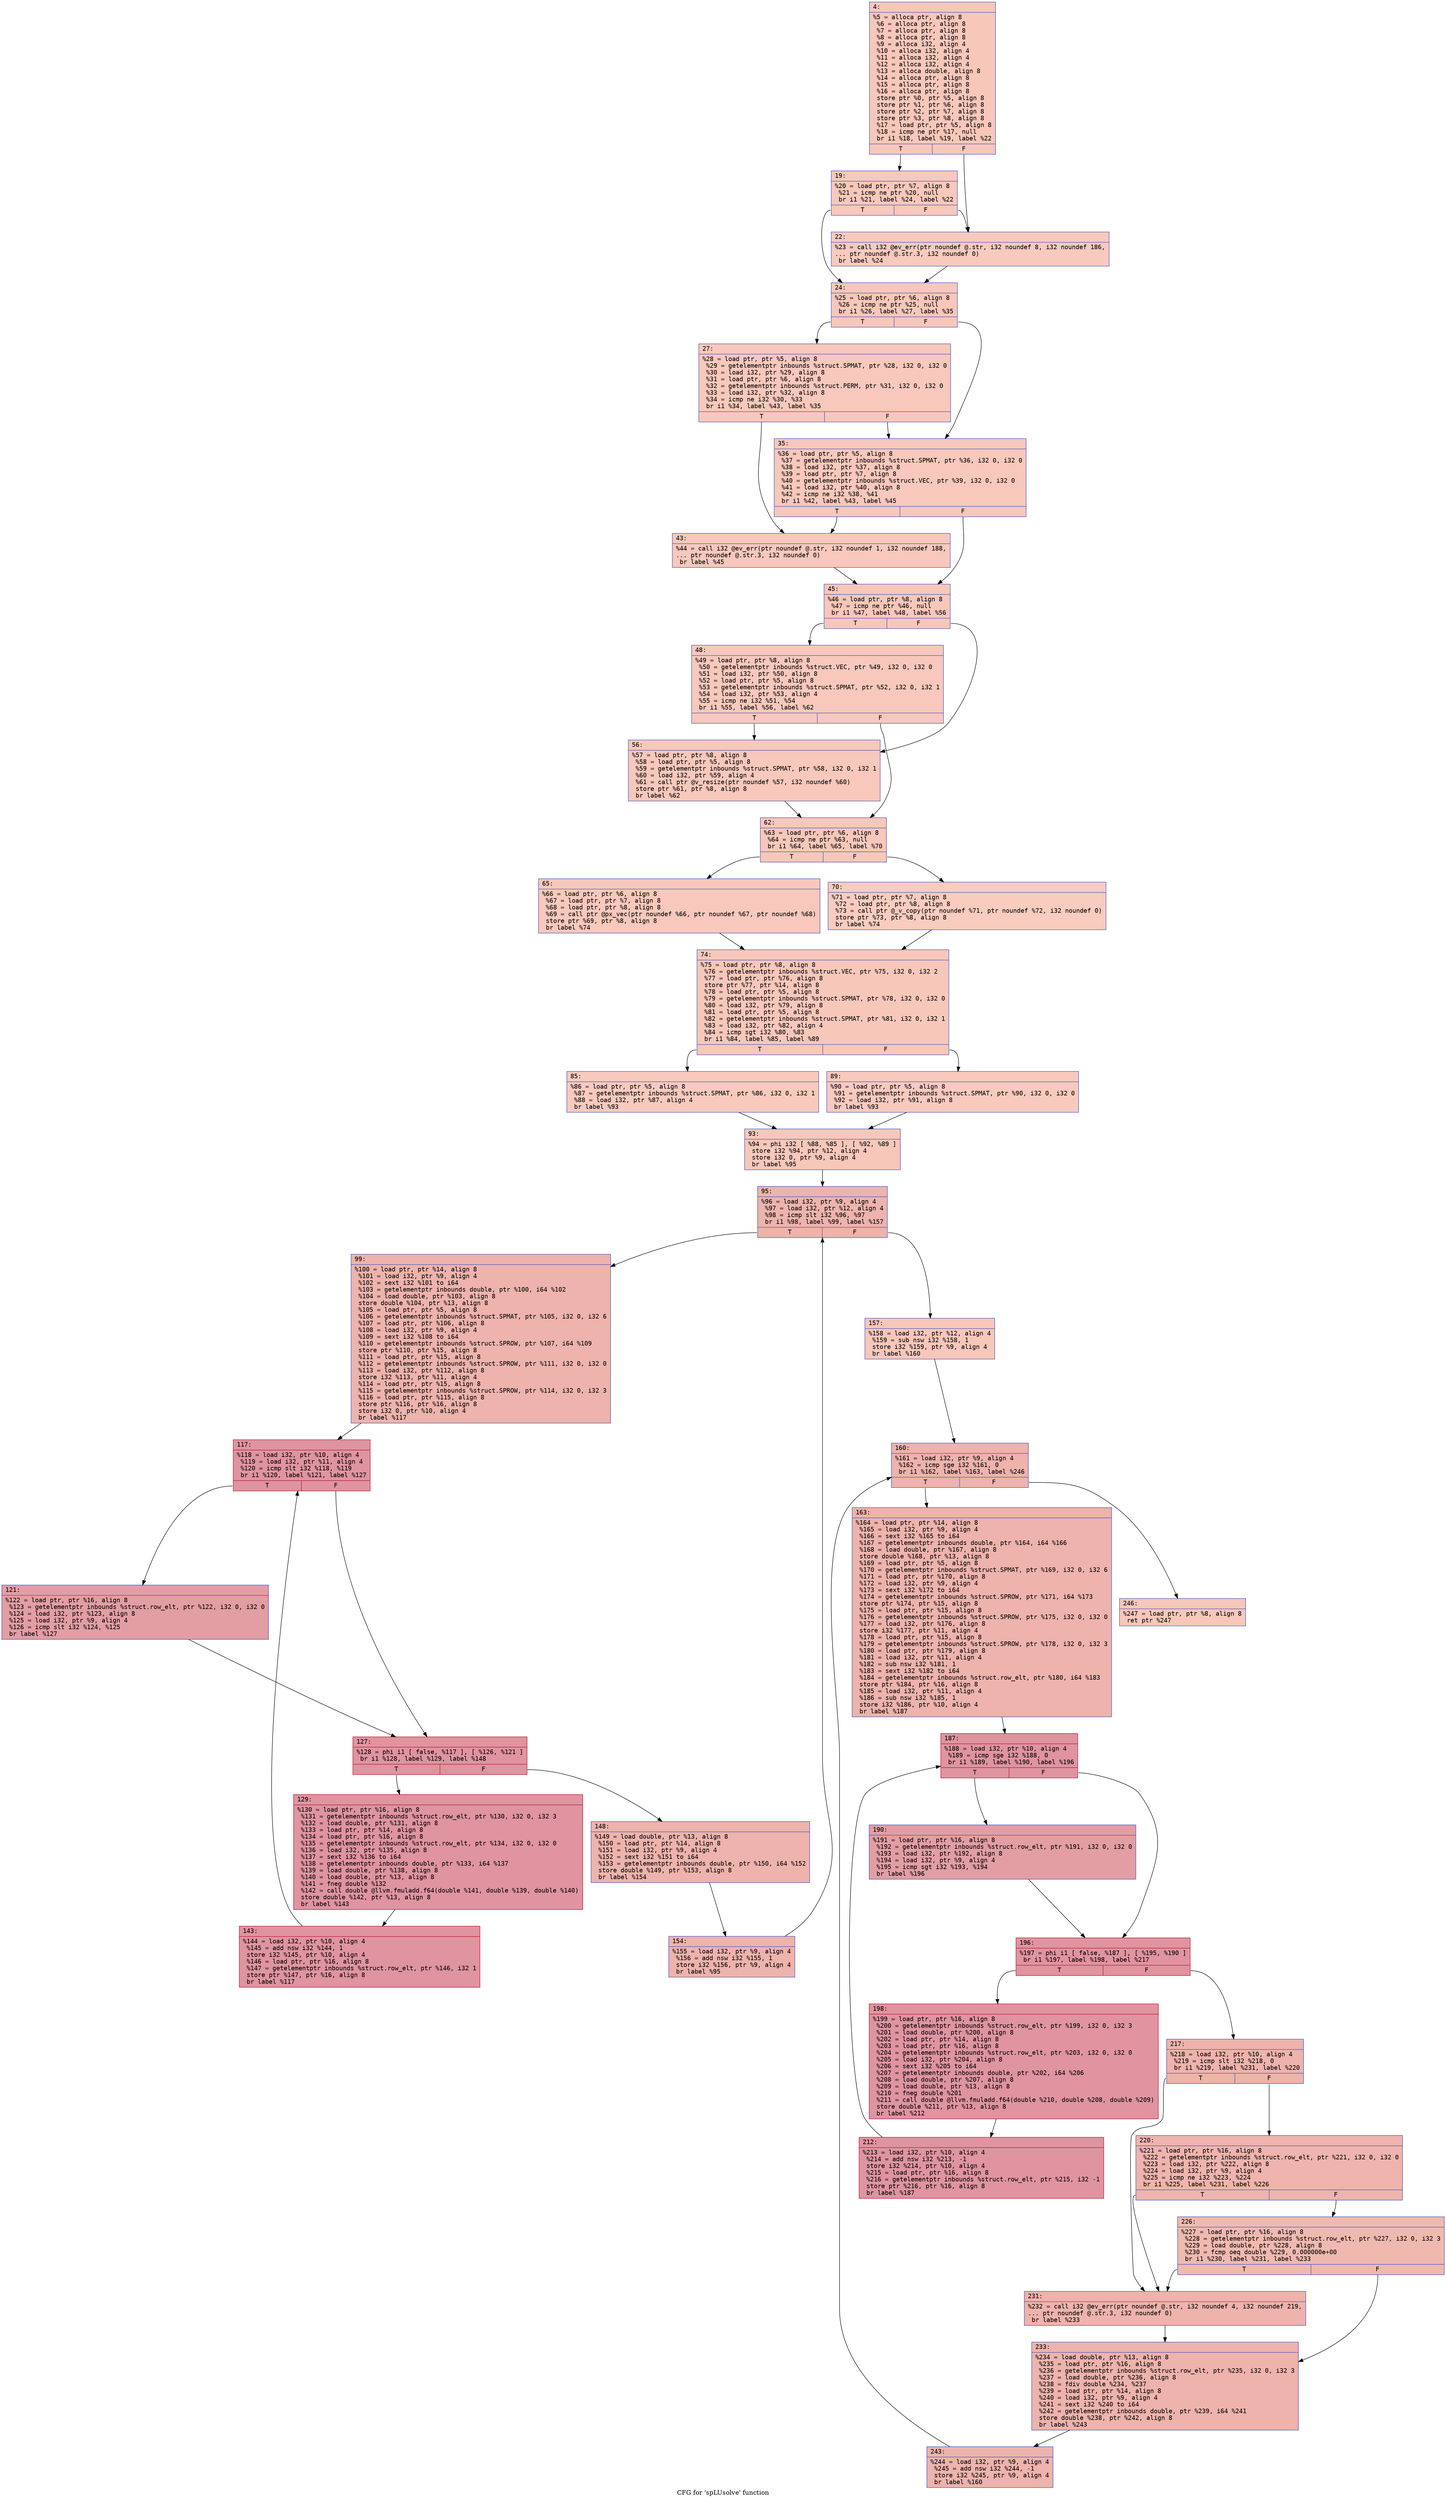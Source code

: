 digraph "CFG for 'spLUsolve' function" {
	label="CFG for 'spLUsolve' function";

	Node0x600001192fd0 [shape=record,color="#3d50c3ff", style=filled, fillcolor="#ec7f6370" fontname="Courier",label="{4:\l|  %5 = alloca ptr, align 8\l  %6 = alloca ptr, align 8\l  %7 = alloca ptr, align 8\l  %8 = alloca ptr, align 8\l  %9 = alloca i32, align 4\l  %10 = alloca i32, align 4\l  %11 = alloca i32, align 4\l  %12 = alloca i32, align 4\l  %13 = alloca double, align 8\l  %14 = alloca ptr, align 8\l  %15 = alloca ptr, align 8\l  %16 = alloca ptr, align 8\l  store ptr %0, ptr %5, align 8\l  store ptr %1, ptr %6, align 8\l  store ptr %2, ptr %7, align 8\l  store ptr %3, ptr %8, align 8\l  %17 = load ptr, ptr %5, align 8\l  %18 = icmp ne ptr %17, null\l  br i1 %18, label %19, label %22\l|{<s0>T|<s1>F}}"];
	Node0x600001192fd0:s0 -> Node0x600001193020[tooltip="4 -> 19\nProbability 62.50%" ];
	Node0x600001192fd0:s1 -> Node0x600001193070[tooltip="4 -> 22\nProbability 37.50%" ];
	Node0x600001193020 [shape=record,color="#3d50c3ff", style=filled, fillcolor="#ed836670" fontname="Courier",label="{19:\l|  %20 = load ptr, ptr %7, align 8\l  %21 = icmp ne ptr %20, null\l  br i1 %21, label %24, label %22\l|{<s0>T|<s1>F}}"];
	Node0x600001193020:s0 -> Node0x6000011930c0[tooltip="19 -> 24\nProbability 62.50%" ];
	Node0x600001193020:s1 -> Node0x600001193070[tooltip="19 -> 22\nProbability 37.50%" ];
	Node0x600001193070 [shape=record,color="#3d50c3ff", style=filled, fillcolor="#ef886b70" fontname="Courier",label="{22:\l|  %23 = call i32 @ev_err(ptr noundef @.str, i32 noundef 8, i32 noundef 186,\l... ptr noundef @.str.3, i32 noundef 0)\l  br label %24\l}"];
	Node0x600001193070 -> Node0x6000011930c0[tooltip="22 -> 24\nProbability 100.00%" ];
	Node0x6000011930c0 [shape=record,color="#3d50c3ff", style=filled, fillcolor="#ec7f6370" fontname="Courier",label="{24:\l|  %25 = load ptr, ptr %6, align 8\l  %26 = icmp ne ptr %25, null\l  br i1 %26, label %27, label %35\l|{<s0>T|<s1>F}}"];
	Node0x6000011930c0:s0 -> Node0x600001193110[tooltip="24 -> 27\nProbability 62.50%" ];
	Node0x6000011930c0:s1 -> Node0x600001193160[tooltip="24 -> 35\nProbability 37.50%" ];
	Node0x600001193110 [shape=record,color="#3d50c3ff", style=filled, fillcolor="#ed836670" fontname="Courier",label="{27:\l|  %28 = load ptr, ptr %5, align 8\l  %29 = getelementptr inbounds %struct.SPMAT, ptr %28, i32 0, i32 0\l  %30 = load i32, ptr %29, align 8\l  %31 = load ptr, ptr %6, align 8\l  %32 = getelementptr inbounds %struct.PERM, ptr %31, i32 0, i32 0\l  %33 = load i32, ptr %32, align 8\l  %34 = icmp ne i32 %30, %33\l  br i1 %34, label %43, label %35\l|{<s0>T|<s1>F}}"];
	Node0x600001193110:s0 -> Node0x6000011931b0[tooltip="27 -> 43\nProbability 50.00%" ];
	Node0x600001193110:s1 -> Node0x600001193160[tooltip="27 -> 35\nProbability 50.00%" ];
	Node0x600001193160 [shape=record,color="#3d50c3ff", style=filled, fillcolor="#ed836670" fontname="Courier",label="{35:\l|  %36 = load ptr, ptr %5, align 8\l  %37 = getelementptr inbounds %struct.SPMAT, ptr %36, i32 0, i32 0\l  %38 = load i32, ptr %37, align 8\l  %39 = load ptr, ptr %7, align 8\l  %40 = getelementptr inbounds %struct.VEC, ptr %39, i32 0, i32 0\l  %41 = load i32, ptr %40, align 8\l  %42 = icmp ne i32 %38, %41\l  br i1 %42, label %43, label %45\l|{<s0>T|<s1>F}}"];
	Node0x600001193160:s0 -> Node0x6000011931b0[tooltip="35 -> 43\nProbability 50.00%" ];
	Node0x600001193160:s1 -> Node0x600001193200[tooltip="35 -> 45\nProbability 50.00%" ];
	Node0x6000011931b0 [shape=record,color="#3d50c3ff", style=filled, fillcolor="#ed836670" fontname="Courier",label="{43:\l|  %44 = call i32 @ev_err(ptr noundef @.str, i32 noundef 1, i32 noundef 188,\l... ptr noundef @.str.3, i32 noundef 0)\l  br label %45\l}"];
	Node0x6000011931b0 -> Node0x600001193200[tooltip="43 -> 45\nProbability 100.00%" ];
	Node0x600001193200 [shape=record,color="#3d50c3ff", style=filled, fillcolor="#ec7f6370" fontname="Courier",label="{45:\l|  %46 = load ptr, ptr %8, align 8\l  %47 = icmp ne ptr %46, null\l  br i1 %47, label %48, label %56\l|{<s0>T|<s1>F}}"];
	Node0x600001193200:s0 -> Node0x600001193250[tooltip="45 -> 48\nProbability 62.50%" ];
	Node0x600001193200:s1 -> Node0x6000011932a0[tooltip="45 -> 56\nProbability 37.50%" ];
	Node0x600001193250 [shape=record,color="#3d50c3ff", style=filled, fillcolor="#ed836670" fontname="Courier",label="{48:\l|  %49 = load ptr, ptr %8, align 8\l  %50 = getelementptr inbounds %struct.VEC, ptr %49, i32 0, i32 0\l  %51 = load i32, ptr %50, align 8\l  %52 = load ptr, ptr %5, align 8\l  %53 = getelementptr inbounds %struct.SPMAT, ptr %52, i32 0, i32 1\l  %54 = load i32, ptr %53, align 4\l  %55 = icmp ne i32 %51, %54\l  br i1 %55, label %56, label %62\l|{<s0>T|<s1>F}}"];
	Node0x600001193250:s0 -> Node0x6000011932a0[tooltip="48 -> 56\nProbability 50.00%" ];
	Node0x600001193250:s1 -> Node0x6000011932f0[tooltip="48 -> 62\nProbability 50.00%" ];
	Node0x6000011932a0 [shape=record,color="#3d50c3ff", style=filled, fillcolor="#ed836670" fontname="Courier",label="{56:\l|  %57 = load ptr, ptr %8, align 8\l  %58 = load ptr, ptr %5, align 8\l  %59 = getelementptr inbounds %struct.SPMAT, ptr %58, i32 0, i32 1\l  %60 = load i32, ptr %59, align 4\l  %61 = call ptr @v_resize(ptr noundef %57, i32 noundef %60)\l  store ptr %61, ptr %8, align 8\l  br label %62\l}"];
	Node0x6000011932a0 -> Node0x6000011932f0[tooltip="56 -> 62\nProbability 100.00%" ];
	Node0x6000011932f0 [shape=record,color="#3d50c3ff", style=filled, fillcolor="#ec7f6370" fontname="Courier",label="{62:\l|  %63 = load ptr, ptr %6, align 8\l  %64 = icmp ne ptr %63, null\l  br i1 %64, label %65, label %70\l|{<s0>T|<s1>F}}"];
	Node0x6000011932f0:s0 -> Node0x600001193340[tooltip="62 -> 65\nProbability 62.50%" ];
	Node0x6000011932f0:s1 -> Node0x600001193390[tooltip="62 -> 70\nProbability 37.50%" ];
	Node0x600001193340 [shape=record,color="#3d50c3ff", style=filled, fillcolor="#ed836670" fontname="Courier",label="{65:\l|  %66 = load ptr, ptr %6, align 8\l  %67 = load ptr, ptr %7, align 8\l  %68 = load ptr, ptr %8, align 8\l  %69 = call ptr @px_vec(ptr noundef %66, ptr noundef %67, ptr noundef %68)\l  store ptr %69, ptr %8, align 8\l  br label %74\l}"];
	Node0x600001193340 -> Node0x6000011933e0[tooltip="65 -> 74\nProbability 100.00%" ];
	Node0x600001193390 [shape=record,color="#3d50c3ff", style=filled, fillcolor="#f08b6e70" fontname="Courier",label="{70:\l|  %71 = load ptr, ptr %7, align 8\l  %72 = load ptr, ptr %8, align 8\l  %73 = call ptr @_v_copy(ptr noundef %71, ptr noundef %72, i32 noundef 0)\l  store ptr %73, ptr %8, align 8\l  br label %74\l}"];
	Node0x600001193390 -> Node0x6000011933e0[tooltip="70 -> 74\nProbability 100.00%" ];
	Node0x6000011933e0 [shape=record,color="#3d50c3ff", style=filled, fillcolor="#ec7f6370" fontname="Courier",label="{74:\l|  %75 = load ptr, ptr %8, align 8\l  %76 = getelementptr inbounds %struct.VEC, ptr %75, i32 0, i32 2\l  %77 = load ptr, ptr %76, align 8\l  store ptr %77, ptr %14, align 8\l  %78 = load ptr, ptr %5, align 8\l  %79 = getelementptr inbounds %struct.SPMAT, ptr %78, i32 0, i32 0\l  %80 = load i32, ptr %79, align 8\l  %81 = load ptr, ptr %5, align 8\l  %82 = getelementptr inbounds %struct.SPMAT, ptr %81, i32 0, i32 1\l  %83 = load i32, ptr %82, align 4\l  %84 = icmp sgt i32 %80, %83\l  br i1 %84, label %85, label %89\l|{<s0>T|<s1>F}}"];
	Node0x6000011933e0:s0 -> Node0x600001193430[tooltip="74 -> 85\nProbability 50.00%" ];
	Node0x6000011933e0:s1 -> Node0x600001193480[tooltip="74 -> 89\nProbability 50.00%" ];
	Node0x600001193430 [shape=record,color="#3d50c3ff", style=filled, fillcolor="#ef886b70" fontname="Courier",label="{85:\l|  %86 = load ptr, ptr %5, align 8\l  %87 = getelementptr inbounds %struct.SPMAT, ptr %86, i32 0, i32 1\l  %88 = load i32, ptr %87, align 4\l  br label %93\l}"];
	Node0x600001193430 -> Node0x6000011934d0[tooltip="85 -> 93\nProbability 100.00%" ];
	Node0x600001193480 [shape=record,color="#3d50c3ff", style=filled, fillcolor="#ef886b70" fontname="Courier",label="{89:\l|  %90 = load ptr, ptr %5, align 8\l  %91 = getelementptr inbounds %struct.SPMAT, ptr %90, i32 0, i32 0\l  %92 = load i32, ptr %91, align 8\l  br label %93\l}"];
	Node0x600001193480 -> Node0x6000011934d0[tooltip="89 -> 93\nProbability 100.00%" ];
	Node0x6000011934d0 [shape=record,color="#3d50c3ff", style=filled, fillcolor="#ec7f6370" fontname="Courier",label="{93:\l|  %94 = phi i32 [ %88, %85 ], [ %92, %89 ]\l  store i32 %94, ptr %12, align 4\l  store i32 0, ptr %9, align 4\l  br label %95\l}"];
	Node0x6000011934d0 -> Node0x600001193520[tooltip="93 -> 95\nProbability 100.00%" ];
	Node0x600001193520 [shape=record,color="#3d50c3ff", style=filled, fillcolor="#d6524470" fontname="Courier",label="{95:\l|  %96 = load i32, ptr %9, align 4\l  %97 = load i32, ptr %12, align 4\l  %98 = icmp slt i32 %96, %97\l  br i1 %98, label %99, label %157\l|{<s0>T|<s1>F}}"];
	Node0x600001193520:s0 -> Node0x600001193570[tooltip="95 -> 99\nProbability 96.88%" ];
	Node0x600001193520:s1 -> Node0x6000011937f0[tooltip="95 -> 157\nProbability 3.12%" ];
	Node0x600001193570 [shape=record,color="#3d50c3ff", style=filled, fillcolor="#d6524470" fontname="Courier",label="{99:\l|  %100 = load ptr, ptr %14, align 8\l  %101 = load i32, ptr %9, align 4\l  %102 = sext i32 %101 to i64\l  %103 = getelementptr inbounds double, ptr %100, i64 %102\l  %104 = load double, ptr %103, align 8\l  store double %104, ptr %13, align 8\l  %105 = load ptr, ptr %5, align 8\l  %106 = getelementptr inbounds %struct.SPMAT, ptr %105, i32 0, i32 6\l  %107 = load ptr, ptr %106, align 8\l  %108 = load i32, ptr %9, align 4\l  %109 = sext i32 %108 to i64\l  %110 = getelementptr inbounds %struct.SPROW, ptr %107, i64 %109\l  store ptr %110, ptr %15, align 8\l  %111 = load ptr, ptr %15, align 8\l  %112 = getelementptr inbounds %struct.SPROW, ptr %111, i32 0, i32 0\l  %113 = load i32, ptr %112, align 8\l  store i32 %113, ptr %11, align 4\l  %114 = load ptr, ptr %15, align 8\l  %115 = getelementptr inbounds %struct.SPROW, ptr %114, i32 0, i32 3\l  %116 = load ptr, ptr %115, align 8\l  store ptr %116, ptr %16, align 8\l  store i32 0, ptr %10, align 4\l  br label %117\l}"];
	Node0x600001193570 -> Node0x6000011935c0[tooltip="99 -> 117\nProbability 100.00%" ];
	Node0x6000011935c0 [shape=record,color="#b70d28ff", style=filled, fillcolor="#b70d2870" fontname="Courier",label="{117:\l|  %118 = load i32, ptr %10, align 4\l  %119 = load i32, ptr %11, align 4\l  %120 = icmp slt i32 %118, %119\l  br i1 %120, label %121, label %127\l|{<s0>T|<s1>F}}"];
	Node0x6000011935c0:s0 -> Node0x600001193610[tooltip="117 -> 121\nProbability 50.00%" ];
	Node0x6000011935c0:s1 -> Node0x600001193660[tooltip="117 -> 127\nProbability 50.00%" ];
	Node0x600001193610 [shape=record,color="#3d50c3ff", style=filled, fillcolor="#be242e70" fontname="Courier",label="{121:\l|  %122 = load ptr, ptr %16, align 8\l  %123 = getelementptr inbounds %struct.row_elt, ptr %122, i32 0, i32 0\l  %124 = load i32, ptr %123, align 8\l  %125 = load i32, ptr %9, align 4\l  %126 = icmp slt i32 %124, %125\l  br label %127\l}"];
	Node0x600001193610 -> Node0x600001193660[tooltip="121 -> 127\nProbability 100.00%" ];
	Node0x600001193660 [shape=record,color="#b70d28ff", style=filled, fillcolor="#b70d2870" fontname="Courier",label="{127:\l|  %128 = phi i1 [ false, %117 ], [ %126, %121 ]\l  br i1 %128, label %129, label %148\l|{<s0>T|<s1>F}}"];
	Node0x600001193660:s0 -> Node0x6000011936b0[tooltip="127 -> 129\nProbability 96.88%" ];
	Node0x600001193660:s1 -> Node0x600001193750[tooltip="127 -> 148\nProbability 3.12%" ];
	Node0x6000011936b0 [shape=record,color="#b70d28ff", style=filled, fillcolor="#b70d2870" fontname="Courier",label="{129:\l|  %130 = load ptr, ptr %16, align 8\l  %131 = getelementptr inbounds %struct.row_elt, ptr %130, i32 0, i32 3\l  %132 = load double, ptr %131, align 8\l  %133 = load ptr, ptr %14, align 8\l  %134 = load ptr, ptr %16, align 8\l  %135 = getelementptr inbounds %struct.row_elt, ptr %134, i32 0, i32 0\l  %136 = load i32, ptr %135, align 8\l  %137 = sext i32 %136 to i64\l  %138 = getelementptr inbounds double, ptr %133, i64 %137\l  %139 = load double, ptr %138, align 8\l  %140 = load double, ptr %13, align 8\l  %141 = fneg double %132\l  %142 = call double @llvm.fmuladd.f64(double %141, double %139, double %140)\l  store double %142, ptr %13, align 8\l  br label %143\l}"];
	Node0x6000011936b0 -> Node0x600001193700[tooltip="129 -> 143\nProbability 100.00%" ];
	Node0x600001193700 [shape=record,color="#b70d28ff", style=filled, fillcolor="#b70d2870" fontname="Courier",label="{143:\l|  %144 = load i32, ptr %10, align 4\l  %145 = add nsw i32 %144, 1\l  store i32 %145, ptr %10, align 4\l  %146 = load ptr, ptr %16, align 8\l  %147 = getelementptr inbounds %struct.row_elt, ptr %146, i32 1\l  store ptr %147, ptr %16, align 8\l  br label %117\l}"];
	Node0x600001193700 -> Node0x6000011935c0[tooltip="143 -> 117\nProbability 100.00%" ];
	Node0x600001193750 [shape=record,color="#3d50c3ff", style=filled, fillcolor="#d6524470" fontname="Courier",label="{148:\l|  %149 = load double, ptr %13, align 8\l  %150 = load ptr, ptr %14, align 8\l  %151 = load i32, ptr %9, align 4\l  %152 = sext i32 %151 to i64\l  %153 = getelementptr inbounds double, ptr %150, i64 %152\l  store double %149, ptr %153, align 8\l  br label %154\l}"];
	Node0x600001193750 -> Node0x6000011937a0[tooltip="148 -> 154\nProbability 100.00%" ];
	Node0x6000011937a0 [shape=record,color="#3d50c3ff", style=filled, fillcolor="#d6524470" fontname="Courier",label="{154:\l|  %155 = load i32, ptr %9, align 4\l  %156 = add nsw i32 %155, 1\l  store i32 %156, ptr %9, align 4\l  br label %95\l}"];
	Node0x6000011937a0 -> Node0x600001193520[tooltip="154 -> 95\nProbability 100.00%" ];
	Node0x6000011937f0 [shape=record,color="#3d50c3ff", style=filled, fillcolor="#ec7f6370" fontname="Courier",label="{157:\l|  %158 = load i32, ptr %12, align 4\l  %159 = sub nsw i32 %158, 1\l  store i32 %159, ptr %9, align 4\l  br label %160\l}"];
	Node0x6000011937f0 -> Node0x600001193840[tooltip="157 -> 160\nProbability 100.00%" ];
	Node0x600001193840 [shape=record,color="#3d50c3ff", style=filled, fillcolor="#d6524470" fontname="Courier",label="{160:\l|  %161 = load i32, ptr %9, align 4\l  %162 = icmp sge i32 %161, 0\l  br i1 %162, label %163, label %246\l|{<s0>T|<s1>F}}"];
	Node0x600001193840:s0 -> Node0x600001193890[tooltip="160 -> 163\nProbability 96.88%" ];
	Node0x600001193840:s1 -> Node0x600001193c50[tooltip="160 -> 246\nProbability 3.12%" ];
	Node0x600001193890 [shape=record,color="#3d50c3ff", style=filled, fillcolor="#d6524470" fontname="Courier",label="{163:\l|  %164 = load ptr, ptr %14, align 8\l  %165 = load i32, ptr %9, align 4\l  %166 = sext i32 %165 to i64\l  %167 = getelementptr inbounds double, ptr %164, i64 %166\l  %168 = load double, ptr %167, align 8\l  store double %168, ptr %13, align 8\l  %169 = load ptr, ptr %5, align 8\l  %170 = getelementptr inbounds %struct.SPMAT, ptr %169, i32 0, i32 6\l  %171 = load ptr, ptr %170, align 8\l  %172 = load i32, ptr %9, align 4\l  %173 = sext i32 %172 to i64\l  %174 = getelementptr inbounds %struct.SPROW, ptr %171, i64 %173\l  store ptr %174, ptr %15, align 8\l  %175 = load ptr, ptr %15, align 8\l  %176 = getelementptr inbounds %struct.SPROW, ptr %175, i32 0, i32 0\l  %177 = load i32, ptr %176, align 8\l  store i32 %177, ptr %11, align 4\l  %178 = load ptr, ptr %15, align 8\l  %179 = getelementptr inbounds %struct.SPROW, ptr %178, i32 0, i32 3\l  %180 = load ptr, ptr %179, align 8\l  %181 = load i32, ptr %11, align 4\l  %182 = sub nsw i32 %181, 1\l  %183 = sext i32 %182 to i64\l  %184 = getelementptr inbounds %struct.row_elt, ptr %180, i64 %183\l  store ptr %184, ptr %16, align 8\l  %185 = load i32, ptr %11, align 4\l  %186 = sub nsw i32 %185, 1\l  store i32 %186, ptr %10, align 4\l  br label %187\l}"];
	Node0x600001193890 -> Node0x6000011938e0[tooltip="163 -> 187\nProbability 100.00%" ];
	Node0x6000011938e0 [shape=record,color="#b70d28ff", style=filled, fillcolor="#b70d2870" fontname="Courier",label="{187:\l|  %188 = load i32, ptr %10, align 4\l  %189 = icmp sge i32 %188, 0\l  br i1 %189, label %190, label %196\l|{<s0>T|<s1>F}}"];
	Node0x6000011938e0:s0 -> Node0x600001193930[tooltip="187 -> 190\nProbability 50.00%" ];
	Node0x6000011938e0:s1 -> Node0x600001193980[tooltip="187 -> 196\nProbability 50.00%" ];
	Node0x600001193930 [shape=record,color="#3d50c3ff", style=filled, fillcolor="#be242e70" fontname="Courier",label="{190:\l|  %191 = load ptr, ptr %16, align 8\l  %192 = getelementptr inbounds %struct.row_elt, ptr %191, i32 0, i32 0\l  %193 = load i32, ptr %192, align 8\l  %194 = load i32, ptr %9, align 4\l  %195 = icmp sgt i32 %193, %194\l  br label %196\l}"];
	Node0x600001193930 -> Node0x600001193980[tooltip="190 -> 196\nProbability 100.00%" ];
	Node0x600001193980 [shape=record,color="#b70d28ff", style=filled, fillcolor="#b70d2870" fontname="Courier",label="{196:\l|  %197 = phi i1 [ false, %187 ], [ %195, %190 ]\l  br i1 %197, label %198, label %217\l|{<s0>T|<s1>F}}"];
	Node0x600001193980:s0 -> Node0x6000011939d0[tooltip="196 -> 198\nProbability 96.88%" ];
	Node0x600001193980:s1 -> Node0x600001193a70[tooltip="196 -> 217\nProbability 3.12%" ];
	Node0x6000011939d0 [shape=record,color="#b70d28ff", style=filled, fillcolor="#b70d2870" fontname="Courier",label="{198:\l|  %199 = load ptr, ptr %16, align 8\l  %200 = getelementptr inbounds %struct.row_elt, ptr %199, i32 0, i32 3\l  %201 = load double, ptr %200, align 8\l  %202 = load ptr, ptr %14, align 8\l  %203 = load ptr, ptr %16, align 8\l  %204 = getelementptr inbounds %struct.row_elt, ptr %203, i32 0, i32 0\l  %205 = load i32, ptr %204, align 8\l  %206 = sext i32 %205 to i64\l  %207 = getelementptr inbounds double, ptr %202, i64 %206\l  %208 = load double, ptr %207, align 8\l  %209 = load double, ptr %13, align 8\l  %210 = fneg double %201\l  %211 = call double @llvm.fmuladd.f64(double %210, double %208, double %209)\l  store double %211, ptr %13, align 8\l  br label %212\l}"];
	Node0x6000011939d0 -> Node0x600001193a20[tooltip="198 -> 212\nProbability 100.00%" ];
	Node0x600001193a20 [shape=record,color="#b70d28ff", style=filled, fillcolor="#b70d2870" fontname="Courier",label="{212:\l|  %213 = load i32, ptr %10, align 4\l  %214 = add nsw i32 %213, -1\l  store i32 %214, ptr %10, align 4\l  %215 = load ptr, ptr %16, align 8\l  %216 = getelementptr inbounds %struct.row_elt, ptr %215, i32 -1\l  store ptr %216, ptr %16, align 8\l  br label %187\l}"];
	Node0x600001193a20 -> Node0x6000011938e0[tooltip="212 -> 187\nProbability 100.00%" ];
	Node0x600001193a70 [shape=record,color="#3d50c3ff", style=filled, fillcolor="#d6524470" fontname="Courier",label="{217:\l|  %218 = load i32, ptr %10, align 4\l  %219 = icmp slt i32 %218, 0\l  br i1 %219, label %231, label %220\l|{<s0>T|<s1>F}}"];
	Node0x600001193a70:s0 -> Node0x600001193b60[tooltip="217 -> 231\nProbability 37.50%" ];
	Node0x600001193a70:s1 -> Node0x600001193ac0[tooltip="217 -> 220\nProbability 62.50%" ];
	Node0x600001193ac0 [shape=record,color="#3d50c3ff", style=filled, fillcolor="#d8564670" fontname="Courier",label="{220:\l|  %221 = load ptr, ptr %16, align 8\l  %222 = getelementptr inbounds %struct.row_elt, ptr %221, i32 0, i32 0\l  %223 = load i32, ptr %222, align 8\l  %224 = load i32, ptr %9, align 4\l  %225 = icmp ne i32 %223, %224\l  br i1 %225, label %231, label %226\l|{<s0>T|<s1>F}}"];
	Node0x600001193ac0:s0 -> Node0x600001193b60[tooltip="220 -> 231\nProbability 50.00%" ];
	Node0x600001193ac0:s1 -> Node0x600001193b10[tooltip="220 -> 226\nProbability 50.00%" ];
	Node0x600001193b10 [shape=record,color="#3d50c3ff", style=filled, fillcolor="#de614d70" fontname="Courier",label="{226:\l|  %227 = load ptr, ptr %16, align 8\l  %228 = getelementptr inbounds %struct.row_elt, ptr %227, i32 0, i32 3\l  %229 = load double, ptr %228, align 8\l  %230 = fcmp oeq double %229, 0.000000e+00\l  br i1 %230, label %231, label %233\l|{<s0>T|<s1>F}}"];
	Node0x600001193b10:s0 -> Node0x600001193b60[tooltip="226 -> 231\nProbability 62.50%" ];
	Node0x600001193b10:s1 -> Node0x600001193bb0[tooltip="226 -> 233\nProbability 37.50%" ];
	Node0x600001193b60 [shape=record,color="#3d50c3ff", style=filled, fillcolor="#d6524470" fontname="Courier",label="{231:\l|  %232 = call i32 @ev_err(ptr noundef @.str, i32 noundef 4, i32 noundef 219,\l... ptr noundef @.str.3, i32 noundef 0)\l  br label %233\l}"];
	Node0x600001193b60 -> Node0x600001193bb0[tooltip="231 -> 233\nProbability 100.00%" ];
	Node0x600001193bb0 [shape=record,color="#3d50c3ff", style=filled, fillcolor="#d6524470" fontname="Courier",label="{233:\l|  %234 = load double, ptr %13, align 8\l  %235 = load ptr, ptr %16, align 8\l  %236 = getelementptr inbounds %struct.row_elt, ptr %235, i32 0, i32 3\l  %237 = load double, ptr %236, align 8\l  %238 = fdiv double %234, %237\l  %239 = load ptr, ptr %14, align 8\l  %240 = load i32, ptr %9, align 4\l  %241 = sext i32 %240 to i64\l  %242 = getelementptr inbounds double, ptr %239, i64 %241\l  store double %238, ptr %242, align 8\l  br label %243\l}"];
	Node0x600001193bb0 -> Node0x600001193c00[tooltip="233 -> 243\nProbability 100.00%" ];
	Node0x600001193c00 [shape=record,color="#3d50c3ff", style=filled, fillcolor="#d6524470" fontname="Courier",label="{243:\l|  %244 = load i32, ptr %9, align 4\l  %245 = add nsw i32 %244, -1\l  store i32 %245, ptr %9, align 4\l  br label %160\l}"];
	Node0x600001193c00 -> Node0x600001193840[tooltip="243 -> 160\nProbability 100.00%" ];
	Node0x600001193c50 [shape=record,color="#3d50c3ff", style=filled, fillcolor="#ec7f6370" fontname="Courier",label="{246:\l|  %247 = load ptr, ptr %8, align 8\l  ret ptr %247\l}"];
}
